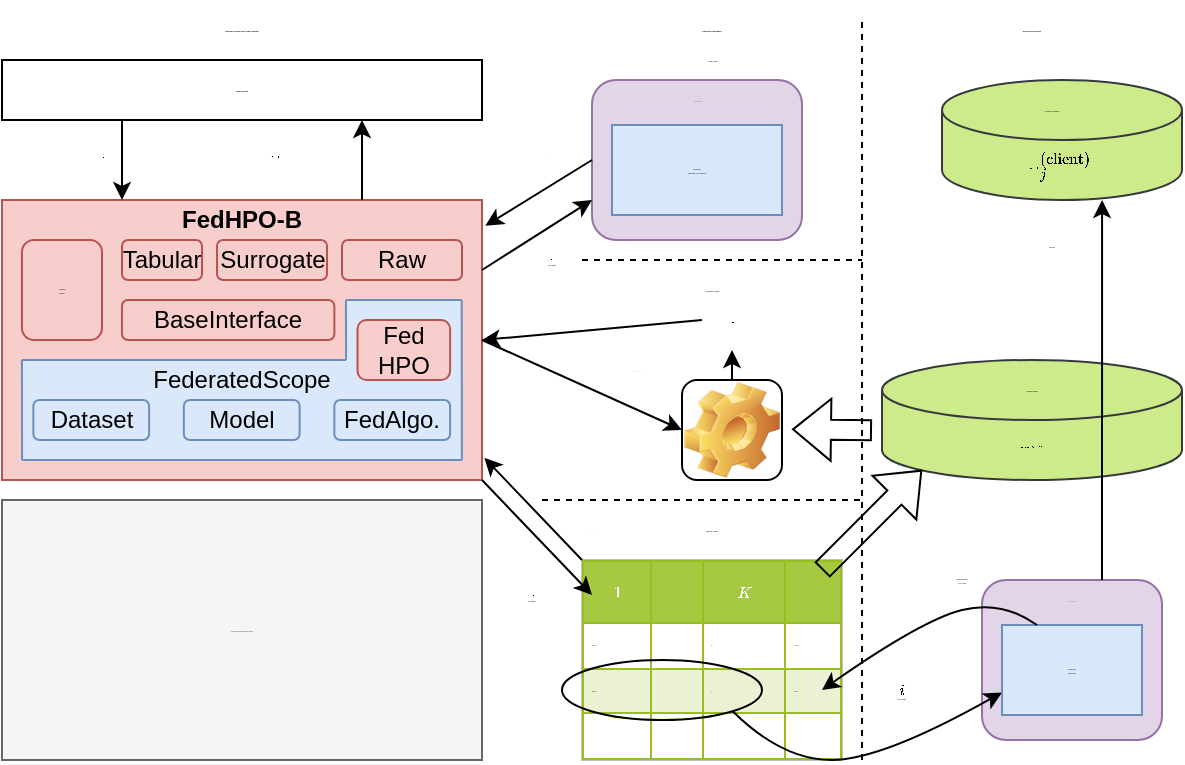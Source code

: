 <mxfile version="19.0.0" type="github">
  <diagram id="iwR6yPItQQJGJg9-1ldd" name="Page-1">
    <mxGraphModel dx="676" dy="388" grid="1" gridSize="10" guides="1" tooltips="1" connect="1" arrows="1" fold="1" page="1" pageScale="1" pageWidth="400" pageHeight="300" math="1" shadow="0">
      <root>
        <mxCell id="0" />
        <mxCell id="1" parent="0" />
        <mxCell id="R90MDmcdATO7kXtSMja6-2" value="" style="rounded=0;whiteSpace=wrap;html=1;fillColor=#f8cecc;strokeColor=#b85450;" parent="1" vertex="1">
          <mxGeometry x="30" y="100" width="240" height="140" as="geometry" />
        </mxCell>
        <mxCell id="R90MDmcdATO7kXtSMja6-3" value="&lt;b&gt;FedHPO-B&lt;/b&gt;" style="text;html=1;strokeColor=none;fillColor=none;align=center;verticalAlign=middle;whiteSpace=wrap;rounded=0;" parent="1" vertex="1">
          <mxGeometry x="115" y="100" width="70" height="20" as="geometry" />
        </mxCell>
        <mxCell id="R90MDmcdATO7kXtSMja6-4" value="Tabular" style="rounded=1;whiteSpace=wrap;html=1;fillColor=#f8cecc;strokeColor=#b85450;" parent="1" vertex="1">
          <mxGeometry x="90" y="120" width="40" height="20" as="geometry" />
        </mxCell>
        <mxCell id="R90MDmcdATO7kXtSMja6-5" value="Surrogate" style="rounded=1;whiteSpace=wrap;html=1;fillColor=#f8cecc;strokeColor=#b85450;" parent="1" vertex="1">
          <mxGeometry x="137.5" y="120" width="55" height="20" as="geometry" />
        </mxCell>
        <mxCell id="R90MDmcdATO7kXtSMja6-6" value="Raw" style="rounded=1;whiteSpace=wrap;html=1;fillColor=#f8cecc;strokeColor=#b85450;" parent="1" vertex="1">
          <mxGeometry x="200" y="120" width="60" height="20" as="geometry" />
        </mxCell>
        <mxCell id="R90MDmcdATO7kXtSMja6-30" value="" style="group" parent="1" vertex="1" connectable="0">
          <mxGeometry x="39.97" y="150" width="220.03" height="80" as="geometry" />
        </mxCell>
        <mxCell id="R90MDmcdATO7kXtSMja6-27" value="" style="rounded=0;whiteSpace=wrap;html=1;fillColor=#dae8fc;strokeColor=none;" parent="R90MDmcdATO7kXtSMja6-30" vertex="1">
          <mxGeometry x="0.069" y="30" width="162.076" height="50" as="geometry" />
        </mxCell>
        <mxCell id="R90MDmcdATO7kXtSMja6-26" value="" style="rounded=0;whiteSpace=wrap;html=1;fillColor=#dae8fc;strokeColor=none;" parent="R90MDmcdATO7kXtSMja6-30" vertex="1">
          <mxGeometry x="162.146" width="57.884" height="80" as="geometry" />
        </mxCell>
        <mxCell id="R90MDmcdATO7kXtSMja6-10" value="" style="endArrow=none;html=1;rounded=0;fillColor=#dae8fc;strokeColor=#6c8ebf;" parent="R90MDmcdATO7kXtSMja6-30" edge="1">
          <mxGeometry width="50" height="50" relative="1" as="geometry">
            <mxPoint x="0.069" y="80" as="sourcePoint" />
            <mxPoint x="220.03" y="80" as="targetPoint" />
          </mxGeometry>
        </mxCell>
        <mxCell id="R90MDmcdATO7kXtSMja6-11" value="" style="endArrow=none;html=1;rounded=0;fillColor=#dae8fc;strokeColor=#6c8ebf;exitX=0;exitY=1;exitDx=0;exitDy=0;" parent="R90MDmcdATO7kXtSMja6-30" source="R90MDmcdATO7kXtSMja6-27" edge="1">
          <mxGeometry width="50" height="50" relative="1" as="geometry">
            <mxPoint x="-17.365" y="80" as="sourcePoint" />
            <mxPoint y="30" as="targetPoint" />
          </mxGeometry>
        </mxCell>
        <mxCell id="R90MDmcdATO7kXtSMja6-12" value="" style="endArrow=none;html=1;rounded=0;fillColor=#dae8fc;strokeColor=#6c8ebf;" parent="R90MDmcdATO7kXtSMja6-30" edge="1">
          <mxGeometry width="50" height="50" relative="1" as="geometry">
            <mxPoint y="30" as="sourcePoint" />
            <mxPoint x="162.076" y="30" as="targetPoint" />
          </mxGeometry>
        </mxCell>
        <mxCell id="R90MDmcdATO7kXtSMja6-13" value="" style="endArrow=none;html=1;rounded=0;fillColor=#dae8fc;strokeColor=#6c8ebf;" parent="R90MDmcdATO7kXtSMja6-30" edge="1">
          <mxGeometry width="50" height="50" relative="1" as="geometry">
            <mxPoint x="162.076" y="30" as="sourcePoint" />
            <mxPoint x="161.995" as="targetPoint" />
          </mxGeometry>
        </mxCell>
        <mxCell id="R90MDmcdATO7kXtSMja6-14" value="" style="endArrow=none;html=1;rounded=0;fillColor=#dae8fc;strokeColor=#6c8ebf;" parent="R90MDmcdATO7kXtSMja6-30" edge="1">
          <mxGeometry width="50" height="50" relative="1" as="geometry">
            <mxPoint x="219.961" y="80" as="sourcePoint" />
            <mxPoint x="219.88" as="targetPoint" />
          </mxGeometry>
        </mxCell>
        <mxCell id="R90MDmcdATO7kXtSMja6-15" value="" style="endArrow=none;html=1;rounded=0;fillColor=#dae8fc;strokeColor=#6c8ebf;" parent="R90MDmcdATO7kXtSMja6-30" edge="1">
          <mxGeometry width="50" height="50" relative="1" as="geometry">
            <mxPoint x="161.995" as="sourcePoint" />
            <mxPoint x="219.88" as="targetPoint" />
          </mxGeometry>
        </mxCell>
        <mxCell id="R90MDmcdATO7kXtSMja6-17" value="FederatedScope" style="text;html=1;strokeColor=none;fillColor=none;align=center;verticalAlign=middle;whiteSpace=wrap;rounded=0;" parent="R90MDmcdATO7kXtSMja6-30" vertex="1">
          <mxGeometry x="57.953" y="30" width="104.192" height="20" as="geometry" />
        </mxCell>
        <mxCell id="R90MDmcdATO7kXtSMja6-20" value="Dataset" style="rounded=1;whiteSpace=wrap;html=1;fillColor=#dae8fc;strokeColor=#6c8ebf;" parent="R90MDmcdATO7kXtSMja6-30" vertex="1">
          <mxGeometry x="5.707" y="50" width="57.884" height="20" as="geometry" />
        </mxCell>
        <mxCell id="R90MDmcdATO7kXtSMja6-21" value="Model" style="rounded=1;whiteSpace=wrap;html=1;fillColor=#dae8fc;strokeColor=#6c8ebf;" parent="R90MDmcdATO7kXtSMja6-30" vertex="1">
          <mxGeometry x="80.957" y="50" width="57.884" height="20" as="geometry" />
        </mxCell>
        <mxCell id="R90MDmcdATO7kXtSMja6-22" value="FedAlgo." style="rounded=1;whiteSpace=wrap;html=1;fillColor=#dae8fc;strokeColor=#6c8ebf;" parent="R90MDmcdATO7kXtSMja6-30" vertex="1">
          <mxGeometry x="156.207" y="50" width="57.884" height="20" as="geometry" />
        </mxCell>
        <mxCell id="R90MDmcdATO7kXtSMja6-23" value="Fed&lt;br&gt;HPO" style="rounded=1;whiteSpace=wrap;html=1;fillColor=#f8cecc;strokeColor=#b85450;" parent="R90MDmcdATO7kXtSMja6-30" vertex="1">
          <mxGeometry x="167.784" y="10" width="46.307" height="30" as="geometry" />
        </mxCell>
        <mxCell id="R90MDmcdATO7kXtSMja6-7" value="BaseInterface" style="rounded=1;whiteSpace=wrap;html=1;fillColor=#f8cecc;strokeColor=#b85450;" parent="R90MDmcdATO7kXtSMja6-30" vertex="1">
          <mxGeometry x="50" width="106.21" height="20" as="geometry" />
        </mxCell>
        <mxCell id="R90MDmcdATO7kXtSMja6-31" value="&lt;table border=&quot;1&quot; width=&quot;100%&quot; height=&quot;100%&quot; cellpadding=&quot;4&quot; style=&quot;width: 100%; height: 100%; border-collapse: collapse; font-size: 1px;&quot;&gt;&lt;tbody style=&quot;font-size: 1px;&quot;&gt;&lt;tr style=&quot;background-color: rgb(167, 201, 66); color: rgb(255, 255, 255); border: 1px solid rgb(152, 191, 33); font-size: 1px;&quot;&gt;&lt;th align=&quot;left&quot; style=&quot;font-size: 1px;&quot;&gt;$$\Lambda_1$$&lt;/th&gt;&lt;th align=&quot;left&quot; style=&quot;font-size: 1px;&quot;&gt;$$\cdots$$&lt;/th&gt;&lt;td&gt;$$\Lambda_K$$&lt;/td&gt;&lt;th align=&quot;left&quot; style=&quot;font-size: 1px;&quot;&gt;$$f(\lambda)$$&lt;/th&gt;&lt;/tr&gt;&lt;tr style=&quot;border: 1px solid rgb(152, 191, 33); font-size: 1px;&quot;&gt;&lt;td style=&quot;font-size: 1px;&quot;&gt;1e-3&lt;/td&gt;&lt;td style=&quot;font-size: 1px;&quot;&gt;$$\cdots$$&lt;/td&gt;&lt;td&gt;2&lt;/td&gt;&lt;td style=&quot;font-size: 1px;&quot;&gt;0.09&lt;/td&gt;&lt;/tr&gt;&lt;tr style=&quot;background-color: rgb(234, 242, 211); border: 1px solid rgb(152, 191, 33); font-size: 1px;&quot;&gt;&lt;td style=&quot;font-size: 1px;&quot;&gt;1e-2&lt;/td&gt;&lt;td style=&quot;font-size: 1px;&quot;&gt;$$\cdots$$&lt;/td&gt;&lt;td&gt;4&lt;/td&gt;&lt;td style=&quot;font-size: 1px;&quot;&gt;0.11&lt;/td&gt;&lt;/tr&gt;&lt;tr style=&quot;border: 1px solid rgb(152, 191, 33); font-size: 1px;&quot;&gt;&lt;td style=&quot;font-size: 1px;&quot;&gt;$$\cdots$$&lt;/td&gt;&lt;td style=&quot;font-size: 1px;&quot;&gt;$$\cdots$$&lt;/td&gt;&lt;td&gt;$$\cdots$$&lt;/td&gt;&lt;td style=&quot;font-size: 1px;&quot;&gt;$$\cdots$$&lt;/td&gt;&lt;/tr&gt;&lt;/tbody&gt;&lt;/table&gt;" style="text;html=1;strokeColor=#c0c0c0;fillColor=#ffffff;overflow=fill;rounded=0;fontSize=1;" parent="1" vertex="1">
          <mxGeometry x="320" y="280" width="130" height="100" as="geometry" />
        </mxCell>
        <mxCell id="R90MDmcdATO7kXtSMja6-33" value="" style="icon;html=1;image=img/clipart/Gear_128x128.png;fontSize=1;fillColor=none;gradientColor=none;" parent="1" vertex="1">
          <mxGeometry x="370" y="190" width="50" height="50" as="geometry" />
        </mxCell>
        <mxCell id="R90MDmcdATO7kXtSMja6-36" value="" style="endArrow=none;dashed=1;html=1;rounded=0;fontSize=1;" parent="1" edge="1">
          <mxGeometry width="50" height="50" relative="1" as="geometry">
            <mxPoint x="300" y="250" as="sourcePoint" />
            <mxPoint x="460" y="250" as="targetPoint" />
          </mxGeometry>
        </mxCell>
        <mxCell id="R90MDmcdATO7kXtSMja6-37" value="Tabular mode" style="text;html=1;strokeColor=none;fillColor=none;align=center;verticalAlign=middle;whiteSpace=wrap;rounded=0;fontSize=1;" parent="1" vertex="1">
          <mxGeometry x="330" y="250" width="110" height="30" as="geometry" />
        </mxCell>
        <mxCell id="R90MDmcdATO7kXtSMja6-38" value="" style="endArrow=classic;html=1;rounded=0;fontSize=1;exitX=1;exitY=1;exitDx=0;exitDy=0;entryX=1;entryY=0.5;entryDx=0;entryDy=0;" parent="1" source="R90MDmcdATO7kXtSMja6-2" target="R90MDmcdATO7kXtSMja6-39" edge="1">
          <mxGeometry width="50" height="50" relative="1" as="geometry">
            <mxPoint x="250" y="260" as="sourcePoint" />
            <mxPoint x="310" y="280" as="targetPoint" />
          </mxGeometry>
        </mxCell>
        <mxCell id="R90MDmcdATO7kXtSMja6-39" value="$$\lambda$$ as query" style="text;html=1;strokeColor=none;fillColor=none;align=center;verticalAlign=middle;whiteSpace=wrap;rounded=0;fontSize=1;" parent="1" vertex="1">
          <mxGeometry x="265" y="282.5" width="60" height="30" as="geometry" />
        </mxCell>
        <mxCell id="R90MDmcdATO7kXtSMja6-40" value="" style="endArrow=classic;html=1;rounded=0;fontSize=1;exitX=1;exitY=0.5;exitDx=0;exitDy=0;entryX=0;entryY=0.5;entryDx=0;entryDy=0;" parent="1" source="R90MDmcdATO7kXtSMja6-2" target="R90MDmcdATO7kXtSMja6-33" edge="1">
          <mxGeometry width="50" height="50" relative="1" as="geometry">
            <mxPoint x="310" y="140" as="sourcePoint" />
            <mxPoint x="360" y="90" as="targetPoint" />
          </mxGeometry>
        </mxCell>
        <mxCell id="R90MDmcdATO7kXtSMja6-41" value="" style="endArrow=none;dashed=1;html=1;rounded=0;fontSize=1;" parent="1" edge="1">
          <mxGeometry width="50" height="50" relative="1" as="geometry">
            <mxPoint x="320" y="130" as="sourcePoint" />
            <mxPoint x="460" y="130" as="targetPoint" />
          </mxGeometry>
        </mxCell>
        <mxCell id="R90MDmcdATO7kXtSMja6-42" value="$$\lambda\text{ as input}$$" style="text;html=1;strokeColor=none;fillColor=none;align=center;verticalAlign=middle;whiteSpace=wrap;rounded=0;fontSize=1;" parent="1" vertex="1">
          <mxGeometry x="287.5" y="170" width="120" height="30" as="geometry" />
        </mxCell>
        <mxCell id="R90MDmcdATO7kXtSMja6-43" value="$$\hat{f}(\lambda)$$" style="text;html=1;strokeColor=none;fillColor=none;align=center;verticalAlign=middle;whiteSpace=wrap;rounded=0;fontSize=1;" parent="1" vertex="1">
          <mxGeometry x="380" y="145" width="30" height="30" as="geometry" />
        </mxCell>
        <mxCell id="R90MDmcdATO7kXtSMja6-44" value="" style="endArrow=classic;html=1;rounded=0;fontSize=1;exitX=0.5;exitY=0;exitDx=0;exitDy=0;entryX=0.5;entryY=1;entryDx=0;entryDy=0;" parent="1" source="R90MDmcdATO7kXtSMja6-33" target="R90MDmcdATO7kXtSMja6-43" edge="1">
          <mxGeometry width="50" height="50" relative="1" as="geometry">
            <mxPoint x="490" y="200" as="sourcePoint" />
            <mxPoint x="540" y="150" as="targetPoint" />
          </mxGeometry>
        </mxCell>
        <mxCell id="R90MDmcdATO7kXtSMja6-45" value="Surrogate mode" style="text;html=1;strokeColor=none;fillColor=none;align=center;verticalAlign=middle;whiteSpace=wrap;rounded=0;fontSize=1;" parent="1" vertex="1">
          <mxGeometry x="335" y="130" width="100" height="30" as="geometry" />
        </mxCell>
        <mxCell id="R90MDmcdATO7kXtSMja6-46" value="&lt;b&gt;HPO method&lt;/b&gt;" style="rounded=0;whiteSpace=wrap;html=1;fontSize=1;fillColor=none;strokeColor=#000000;" parent="1" vertex="1">
          <mxGeometry x="30" y="30" width="240" height="30" as="geometry" />
        </mxCell>
        <mxCell id="R90MDmcdATO7kXtSMja6-47" value="Raw mode" style="text;html=1;strokeColor=none;fillColor=none;align=center;verticalAlign=middle;whiteSpace=wrap;rounded=0;fontSize=1;" parent="1" vertex="1">
          <mxGeometry x="347.5" y="20" width="75" height="20" as="geometry" />
        </mxCell>
        <mxCell id="R90MDmcdATO7kXtSMja6-48" value="" style="endArrow=classic;html=1;rounded=0;fontSize=1;exitX=0.25;exitY=1;exitDx=0;exitDy=0;entryX=0.25;entryY=0;entryDx=0;entryDy=0;" parent="1" source="R90MDmcdATO7kXtSMja6-46" target="R90MDmcdATO7kXtSMja6-2" edge="1">
          <mxGeometry width="50" height="50" relative="1" as="geometry">
            <mxPoint x="200" y="70" as="sourcePoint" />
            <mxPoint x="250" y="20" as="targetPoint" />
          </mxGeometry>
        </mxCell>
        <mxCell id="R90MDmcdATO7kXtSMja6-49" value="" style="endArrow=classic;html=1;rounded=0;fontSize=1;entryX=0.75;entryY=1;entryDx=0;entryDy=0;exitX=0.75;exitY=0;exitDx=0;exitDy=0;" parent="1" source="R90MDmcdATO7kXtSMja6-2" target="R90MDmcdATO7kXtSMja6-46" edge="1">
          <mxGeometry width="50" height="50" relative="1" as="geometry">
            <mxPoint x="150" y="90" as="sourcePoint" />
            <mxPoint x="250" y="60" as="targetPoint" />
          </mxGeometry>
        </mxCell>
        <mxCell id="R90MDmcdATO7kXtSMja6-50" value="$$\lambda$$" style="text;html=1;strokeColor=none;fillColor=none;align=center;verticalAlign=middle;whiteSpace=wrap;rounded=0;fontSize=1;" parent="1" vertex="1">
          <mxGeometry x="65" y="62.5" width="30" height="30" as="geometry" />
        </mxCell>
        <mxCell id="R90MDmcdATO7kXtSMja6-51" value="$$f(\lambda), T(f,\lambda)$$" style="text;html=1;strokeColor=none;fillColor=none;align=center;verticalAlign=middle;whiteSpace=wrap;rounded=0;fontSize=1;" parent="1" vertex="1">
          <mxGeometry x="120" y="62.5" width="90" height="30" as="geometry" />
        </mxCell>
        <mxCell id="R90MDmcdATO7kXtSMja6-52" value="" style="ellipse;whiteSpace=wrap;html=1;fontSize=1;fillColor=none;gradientColor=none;strokeColor=#000000;" parent="1" vertex="1">
          <mxGeometry x="310" y="330" width="100" height="30" as="geometry" />
        </mxCell>
        <mxCell id="R90MDmcdATO7kXtSMja6-53" value="code example goes here" style="rounded=0;whiteSpace=wrap;html=1;fontSize=1;strokeColor=#666666;fillColor=#f5f5f5;fontColor=#333333;" parent="1" vertex="1">
          <mxGeometry x="30" y="250" width="240" height="130" as="geometry" />
        </mxCell>
        <mxCell id="R90MDmcdATO7kXtSMja6-55" value="" style="rounded=1;whiteSpace=wrap;html=1;fontSize=1;strokeColor=#9673a6;fillColor=#e1d5e7;" parent="1" vertex="1">
          <mxGeometry x="520" y="290" width="90" height="80" as="geometry" />
        </mxCell>
        <mxCell id="R90MDmcdATO7kXtSMja6-56" value="&lt;b&gt;Function evaluation&lt;/b&gt;" style="text;html=1;strokeColor=none;fillColor=none;align=center;verticalAlign=middle;whiteSpace=wrap;rounded=0;fontSize=1;" parent="1" vertex="1">
          <mxGeometry x="320" width="130" height="30" as="geometry" />
        </mxCell>
        <mxCell id="R90MDmcdATO7kXtSMja6-57" value="" style="curved=1;endArrow=classic;html=1;rounded=0;fontSize=1;exitX=1;exitY=1;exitDx=0;exitDy=0;entryX=0;entryY=0.75;entryDx=0;entryDy=0;strokeColor=#000000;" parent="1" source="R90MDmcdATO7kXtSMja6-52" target="R90MDmcdATO7kXtSMja6-59" edge="1">
          <mxGeometry width="50" height="50" relative="1" as="geometry">
            <mxPoint x="470" y="290" as="sourcePoint" />
            <mxPoint x="530" y="250" as="targetPoint" />
            <Array as="points">
              <mxPoint x="420" y="380" />
              <mxPoint x="470" y="380" />
            </Array>
          </mxGeometry>
        </mxCell>
        <mxCell id="R90MDmcdATO7kXtSMja6-59" value="Execute&lt;br&gt;FedAlgo." style="rounded=0;whiteSpace=wrap;html=1;fontSize=1;strokeColor=#6c8ebf;fillColor=#dae8fc;" parent="1" vertex="1">
          <mxGeometry x="530" y="312.5" width="70" height="45" as="geometry" />
        </mxCell>
        <mxCell id="R90MDmcdATO7kXtSMja6-66" value="" style="curved=1;endArrow=classic;html=1;rounded=0;fontSize=1;strokeColor=#000000;exitX=0.25;exitY=0;exitDx=0;exitDy=0;entryX=0.923;entryY=0.65;entryDx=0;entryDy=0;entryPerimeter=0;" parent="1" source="R90MDmcdATO7kXtSMja6-59" target="R90MDmcdATO7kXtSMja6-31" edge="1">
          <mxGeometry width="50" height="50" relative="1" as="geometry">
            <mxPoint x="530" y="225" as="sourcePoint" />
            <mxPoint x="470" y="260" as="targetPoint" />
            <Array as="points">
              <mxPoint x="530" y="300" />
              <mxPoint x="490" y="310" />
            </Array>
          </mxGeometry>
        </mxCell>
        <mxCell id="R90MDmcdATO7kXtSMja6-67" value="$$\lambda_i$$ as config" style="text;html=1;strokeColor=none;fillColor=none;align=center;verticalAlign=middle;whiteSpace=wrap;rounded=0;fontSize=1;" parent="1" vertex="1">
          <mxGeometry x="445" y="330" width="70" height="30" as="geometry" />
        </mxCell>
        <mxCell id="R90MDmcdATO7kXtSMja6-68" value="&lt;b&gt;Interface design and code example&lt;/b&gt;" style="text;html=1;strokeColor=none;fillColor=none;align=center;verticalAlign=middle;whiteSpace=wrap;rounded=0;fontSize=1;" parent="1" vertex="1">
          <mxGeometry x="44.98" width="210" height="30" as="geometry" />
        </mxCell>
        <mxCell id="R90MDmcdATO7kXtSMja6-69" value="&lt;font color=&quot;#b5739d&quot;&gt;Container&lt;/font&gt;" style="text;html=1;strokeColor=none;fillColor=none;align=center;verticalAlign=middle;whiteSpace=wrap;rounded=0;fontSize=1;" parent="1" vertex="1">
          <mxGeometry x="535" y="290" width="60" height="20" as="geometry" />
        </mxCell>
        <mxCell id="R90MDmcdATO7kXtSMja6-71" value="$$\{(x,y)|x=\lambda,y=f(\lambda)\}$$" style="shape=cylinder3;whiteSpace=wrap;html=1;boundedLbl=1;backgroundOutline=1;size=15;fontSize=1;strokeColor=#36393d;fillColor=#cdeb8b;" parent="1" vertex="1">
          <mxGeometry x="470" y="180" width="150" height="60" as="geometry" />
        </mxCell>
        <mxCell id="R90MDmcdATO7kXtSMja6-72" value="" style="shape=flexArrow;endArrow=classic;html=1;rounded=0;fontSize=1;strokeColor=#000000;" parent="1" edge="1">
          <mxGeometry width="50" height="50" relative="1" as="geometry">
            <mxPoint x="440" y="285" as="sourcePoint" />
            <mxPoint x="490" y="235" as="targetPoint" />
          </mxGeometry>
        </mxCell>
        <mxCell id="R90MDmcdATO7kXtSMja6-73" value="Training data" style="text;html=1;strokeColor=none;fillColor=none;align=center;verticalAlign=middle;whiteSpace=wrap;rounded=0;fontSize=1;" parent="1" vertex="1">
          <mxGeometry x="505" y="180" width="80" height="30" as="geometry" />
        </mxCell>
        <mxCell id="R90MDmcdATO7kXtSMja6-75" value="" style="shape=flexArrow;endArrow=classic;html=1;rounded=0;fontSize=1;strokeColor=#000000;" parent="1" edge="1">
          <mxGeometry width="50" height="50" relative="1" as="geometry">
            <mxPoint x="465" y="215.17" as="sourcePoint" />
            <mxPoint x="425" y="214.67" as="targetPoint" />
          </mxGeometry>
        </mxCell>
        <mxCell id="R90MDmcdATO7kXtSMja6-77" value="Performance&lt;br&gt;e.g., loss" style="text;html=1;strokeColor=none;fillColor=none;align=center;verticalAlign=middle;whiteSpace=wrap;rounded=0;fontSize=1;fontColor=#000000;" parent="1" vertex="1">
          <mxGeometry x="470" y="270" width="80" height="40" as="geometry" />
        </mxCell>
        <mxCell id="R90MDmcdATO7kXtSMja6-78" value="" style="rounded=1;whiteSpace=wrap;html=1;fontSize=1;strokeColor=#9673a6;fillColor=#e1d5e7;" parent="1" vertex="1">
          <mxGeometry x="325" y="40" width="105" height="80" as="geometry" />
        </mxCell>
        <mxCell id="R90MDmcdATO7kXtSMja6-79" value="Execute&lt;br&gt;FedAlgo. or FedHPO" style="rounded=0;whiteSpace=wrap;html=1;fontSize=1;strokeColor=#6c8ebf;fillColor=#dae8fc;" parent="1" vertex="1">
          <mxGeometry x="335" y="62.5" width="85" height="45" as="geometry" />
        </mxCell>
        <mxCell id="R90MDmcdATO7kXtSMja6-80" value="&lt;font color=&quot;#b5739d&quot;&gt;Container&lt;/font&gt;" style="text;html=1;strokeColor=none;fillColor=none;align=center;verticalAlign=middle;whiteSpace=wrap;rounded=0;fontSize=1;" parent="1" vertex="1">
          <mxGeometry x="347.5" y="40" width="60" height="20" as="geometry" />
        </mxCell>
        <mxCell id="R90MDmcdATO7kXtSMja6-84" value="System&lt;br&gt;model" style="rounded=1;whiteSpace=wrap;html=1;fontSize=1;strokeColor=#b85450;fillColor=#f8cecc;" parent="1" vertex="1">
          <mxGeometry x="39.97" y="120" width="40.03" height="50" as="geometry" />
        </mxCell>
        <mxCell id="R90MDmcdATO7kXtSMja6-85" value="" style="endArrow=classic;html=1;rounded=0;fontSize=1;fontColor=#000000;strokeColor=#000000;exitX=1;exitY=0.25;exitDx=0;exitDy=0;entryX=0;entryY=0.75;entryDx=0;entryDy=0;" parent="1" source="R90MDmcdATO7kXtSMja6-2" target="R90MDmcdATO7kXtSMja6-78" edge="1">
          <mxGeometry width="50" height="50" relative="1" as="geometry">
            <mxPoint x="260" y="90" as="sourcePoint" />
            <mxPoint x="310" y="40" as="targetPoint" />
          </mxGeometry>
        </mxCell>
        <mxCell id="R90MDmcdATO7kXtSMja6-86" value="$$\lambda$$ as config" style="text;html=1;strokeColor=none;fillColor=none;align=center;verticalAlign=middle;whiteSpace=wrap;rounded=0;fontSize=1;" parent="1" vertex="1">
          <mxGeometry x="275" y="115" width="60" height="30" as="geometry" />
        </mxCell>
        <mxCell id="R90MDmcdATO7kXtSMja6-87" value="&lt;b&gt;Off-line preprocess&lt;/b&gt;" style="text;html=1;strokeColor=none;fillColor=none;align=center;verticalAlign=middle;whiteSpace=wrap;rounded=0;fontSize=1;" parent="1" vertex="1">
          <mxGeometry x="480" width="130" height="30" as="geometry" />
        </mxCell>
        <mxCell id="R90MDmcdATO7kXtSMja6-89" value="" style="endArrow=classic;html=1;rounded=0;fontSize=1;fontColor=#000000;strokeColor=#000000;entryX=1;entryY=0.5;entryDx=0;entryDy=0;exitX=0;exitY=0.5;exitDx=0;exitDy=0;" parent="1" source="R90MDmcdATO7kXtSMja6-43" target="R90MDmcdATO7kXtSMja6-2" edge="1">
          <mxGeometry width="50" height="50" relative="1" as="geometry">
            <mxPoint x="310" y="180" as="sourcePoint" />
            <mxPoint x="360" y="130" as="targetPoint" />
          </mxGeometry>
        </mxCell>
        <mxCell id="R90MDmcdATO7kXtSMja6-93" value="" style="endArrow=classic;html=1;rounded=0;fontSize=1;fontColor=#000000;strokeColor=#000000;exitX=0;exitY=0;exitDx=0;exitDy=0;entryX=1.005;entryY=0.921;entryDx=0;entryDy=0;entryPerimeter=0;" parent="1" source="R90MDmcdATO7kXtSMja6-31" target="R90MDmcdATO7kXtSMja6-2" edge="1">
          <mxGeometry width="50" height="50" relative="1" as="geometry">
            <mxPoint x="285" y="260" as="sourcePoint" />
            <mxPoint x="335" y="210" as="targetPoint" />
          </mxGeometry>
        </mxCell>
        <mxCell id="R90MDmcdATO7kXtSMja6-94" value="$$f(\lambda)$$" style="text;html=1;strokeColor=none;fillColor=none;align=center;verticalAlign=middle;whiteSpace=wrap;rounded=0;fontSize=1;fontColor=#000000;" parent="1" vertex="1">
          <mxGeometry x="305" y="250" width="40" height="30" as="geometry" />
        </mxCell>
        <mxCell id="R90MDmcdATO7kXtSMja6-95" value="" style="endArrow=classic;html=1;rounded=0;fontSize=1;fontColor=#000000;strokeColor=#000000;exitX=0;exitY=0.5;exitDx=0;exitDy=0;entryX=1.007;entryY=0.092;entryDx=0;entryDy=0;entryPerimeter=0;" parent="1" source="R90MDmcdATO7kXtSMja6-78" target="R90MDmcdATO7kXtSMja6-2" edge="1">
          <mxGeometry width="50" height="50" relative="1" as="geometry">
            <mxPoint x="275" y="100" as="sourcePoint" />
            <mxPoint x="260" y="70" as="targetPoint" />
          </mxGeometry>
        </mxCell>
        <mxCell id="R90MDmcdATO7kXtSMja6-96" value="$$f(\lambda)$$" style="text;html=1;strokeColor=none;fillColor=none;align=center;verticalAlign=middle;whiteSpace=wrap;rounded=0;fontSize=1;fontColor=#000000;" parent="1" vertex="1">
          <mxGeometry x="285" y="67.5" width="35" height="20" as="geometry" />
        </mxCell>
        <mxCell id="R90MDmcdATO7kXtSMja6-97" value="" style="endArrow=none;dashed=1;html=1;rounded=0;fontSize=1;fontColor=#000000;strokeColor=#000000;" parent="1" edge="1">
          <mxGeometry width="50" height="50" relative="1" as="geometry">
            <mxPoint x="460" y="380" as="sourcePoint" />
            <mxPoint x="460" y="10" as="targetPoint" />
          </mxGeometry>
        </mxCell>
        <mxCell id="R90MDmcdATO7kXtSMja6-99" value="$$\{(f,\lambda,\{T_{j}^{(\text{client})}\})\}$$" style="shape=cylinder3;whiteSpace=wrap;html=1;boundedLbl=1;backgroundOutline=1;size=15;fontSize=1;strokeColor=#36393d;fillColor=#cdeb8b;" parent="1" vertex="1">
          <mxGeometry x="500" y="40" width="120" height="60" as="geometry" />
        </mxCell>
        <mxCell id="R90MDmcdATO7kXtSMja6-100" value="System statistics" style="text;html=1;strokeColor=none;fillColor=none;align=center;verticalAlign=middle;whiteSpace=wrap;rounded=0;fontSize=1;fontColor=#000000;" parent="1" vertex="1">
          <mxGeometry x="520" y="40" width="70" height="30" as="geometry" />
        </mxCell>
        <mxCell id="R90MDmcdATO7kXtSMja6-102" value="" style="endArrow=classic;html=1;rounded=0;fontSize=1;fontColor=#000000;strokeColor=#000000;exitX=0.75;exitY=0;exitDx=0;exitDy=0;entryX=0.667;entryY=1;entryDx=0;entryDy=0;entryPerimeter=0;" parent="1" source="R90MDmcdATO7kXtSMja6-69" target="R90MDmcdATO7kXtSMja6-99" edge="1">
          <mxGeometry width="50" height="50" relative="1" as="geometry">
            <mxPoint x="610" y="280" as="sourcePoint" />
            <mxPoint x="660" y="230" as="targetPoint" />
          </mxGeometry>
        </mxCell>
        <mxCell id="R90MDmcdATO7kXtSMja6-103" value="Collect" style="text;html=1;strokeColor=none;fillColor=none;align=center;verticalAlign=middle;whiteSpace=wrap;rounded=0;fontSize=1;fontColor=#000000;" parent="1" vertex="1">
          <mxGeometry x="525" y="115" width="60" height="15" as="geometry" />
        </mxCell>
      </root>
    </mxGraphModel>
  </diagram>
</mxfile>
